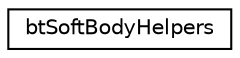 digraph "Graphical Class Hierarchy"
{
  edge [fontname="Helvetica",fontsize="10",labelfontname="Helvetica",labelfontsize="10"];
  node [fontname="Helvetica",fontsize="10",shape=record];
  rankdir="LR";
  Node1 [label="btSoftBodyHelpers",height=0.2,width=0.4,color="black", fillcolor="white", style="filled",URL="$structbt_soft_body_helpers.html"];
}
